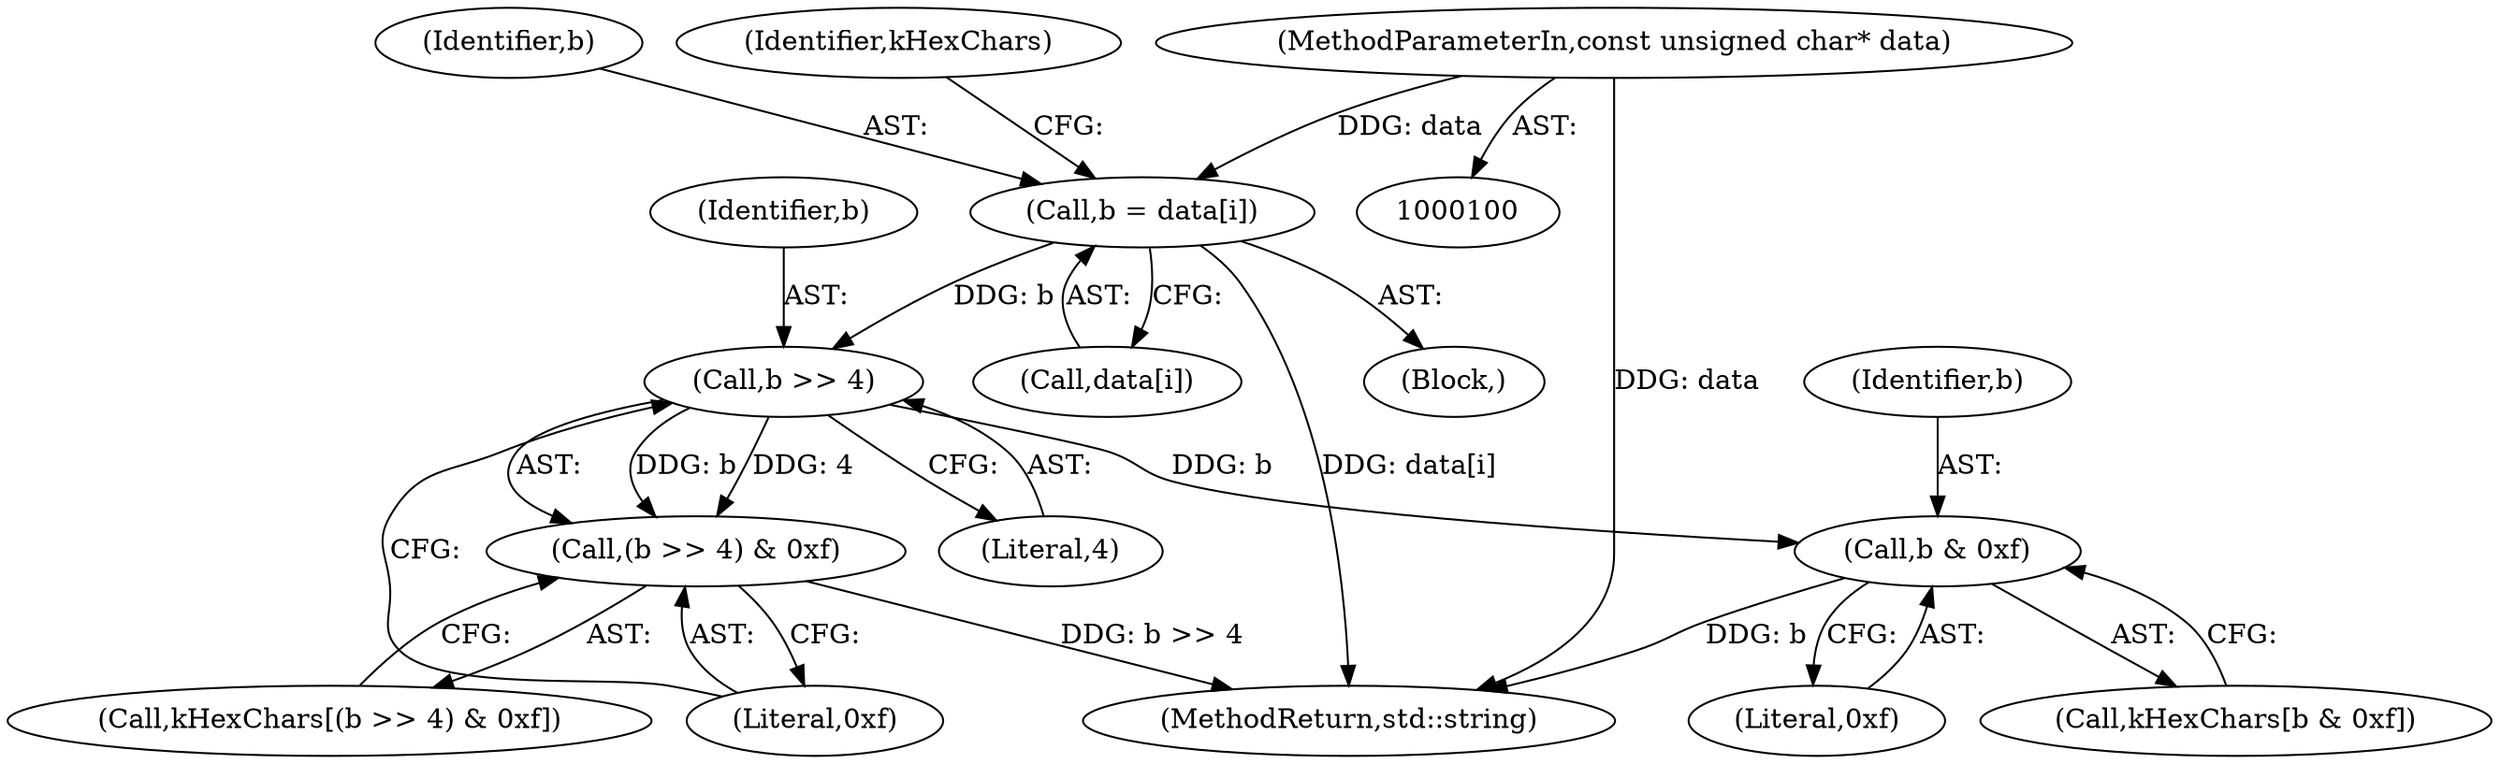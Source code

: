 digraph "0_Chrome_76e6e7c63aaa8e30e4143b8db9fc7d754812e718@array" {
"1000140" [label="(Call,b = data[i])"];
"1000101" [label="(MethodParameterIn,const unsigned char* data)"];
"1000149" [label="(Call,b >> 4)"];
"1000148" [label="(Call,(b >> 4) & 0xf)"];
"1000156" [label="(Call,b & 0xf)"];
"1000150" [label="(Identifier,b)"];
"1000101" [label="(MethodParameterIn,const unsigned char* data)"];
"1000152" [label="(Literal,0xf)"];
"1000141" [label="(Identifier,b)"];
"1000149" [label="(Call,b >> 4)"];
"1000140" [label="(Call,b = data[i])"];
"1000151" [label="(Literal,4)"];
"1000147" [label="(Identifier,kHexChars)"];
"1000142" [label="(Call,data[i])"];
"1000146" [label="(Call,kHexChars[(b >> 4) & 0xf])"];
"1000154" [label="(Call,kHexChars[b & 0xf])"];
"1000157" [label="(Identifier,b)"];
"1000148" [label="(Call,(b >> 4) & 0xf)"];
"1000156" [label="(Call,b & 0xf)"];
"1000181" [label="(MethodReturn,std::string)"];
"1000158" [label="(Literal,0xf)"];
"1000138" [label="(Block,)"];
"1000140" -> "1000138"  [label="AST: "];
"1000140" -> "1000142"  [label="CFG: "];
"1000141" -> "1000140"  [label="AST: "];
"1000142" -> "1000140"  [label="AST: "];
"1000147" -> "1000140"  [label="CFG: "];
"1000140" -> "1000181"  [label="DDG: data[i]"];
"1000101" -> "1000140"  [label="DDG: data"];
"1000140" -> "1000149"  [label="DDG: b"];
"1000101" -> "1000100"  [label="AST: "];
"1000101" -> "1000181"  [label="DDG: data"];
"1000149" -> "1000148"  [label="AST: "];
"1000149" -> "1000151"  [label="CFG: "];
"1000150" -> "1000149"  [label="AST: "];
"1000151" -> "1000149"  [label="AST: "];
"1000152" -> "1000149"  [label="CFG: "];
"1000149" -> "1000148"  [label="DDG: b"];
"1000149" -> "1000148"  [label="DDG: 4"];
"1000149" -> "1000156"  [label="DDG: b"];
"1000148" -> "1000146"  [label="AST: "];
"1000148" -> "1000152"  [label="CFG: "];
"1000152" -> "1000148"  [label="AST: "];
"1000146" -> "1000148"  [label="CFG: "];
"1000148" -> "1000181"  [label="DDG: b >> 4"];
"1000156" -> "1000154"  [label="AST: "];
"1000156" -> "1000158"  [label="CFG: "];
"1000157" -> "1000156"  [label="AST: "];
"1000158" -> "1000156"  [label="AST: "];
"1000154" -> "1000156"  [label="CFG: "];
"1000156" -> "1000181"  [label="DDG: b"];
}
